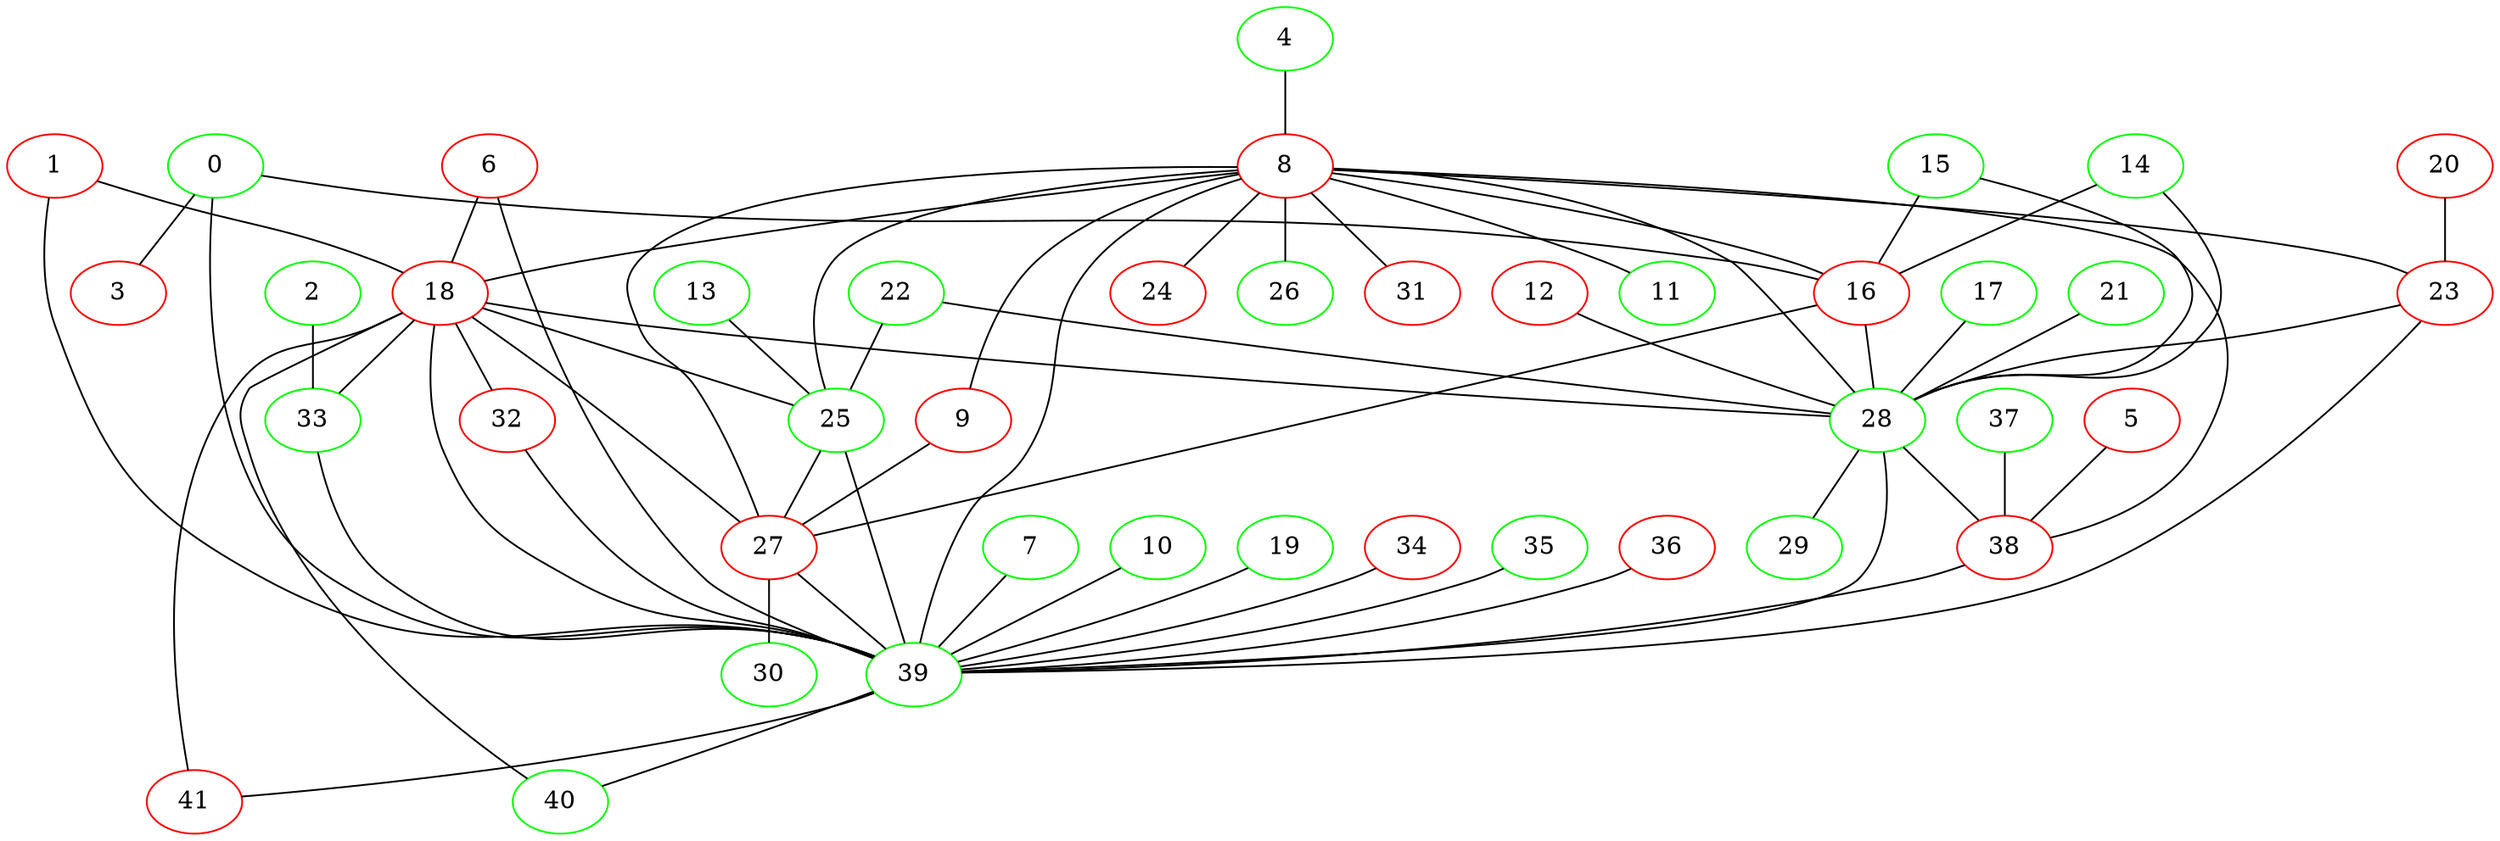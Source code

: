 strict graph A {
	graph [name=A];
	0	 [color=green];
	3	 [color=red];
	0 -- 3;
	16	 [color=red];
	0 -- 16;
	39	 [color=green];
	0 -- 39;
	1	 [color=red];
	18	 [color=red];
	1 -- 18;
	1 -- 39;
	2	 [color=green];
	33	 [color=green];
	2 -- 33;
	4	 [color=green];
	8	 [color=red];
	4 -- 8;
	5	 [color=red];
	38	 [color=red];
	5 -- 38;
	6	 [color=red];
	6 -- 18;
	6 -- 39;
	7	 [color=green];
	7 -- 39;
	9	 [color=red];
	8 -- 9;
	11	 [color=green];
	8 -- 11;
	8 -- 16;
	8 -- 18;
	23	 [color=red];
	8 -- 23;
	24	 [color=red];
	8 -- 24;
	25	 [color=green];
	8 -- 25;
	26	 [color=green];
	8 -- 26;
	27	 [color=red];
	8 -- 27;
	28	 [color=green];
	8 -- 28;
	31	 [color=red];
	8 -- 31;
	8 -- 38;
	8 -- 39;
	9 -- 27;
	10	 [color=green];
	10 -- 39;
	12	 [color=red];
	12 -- 28;
	13	 [color=green];
	13 -- 25;
	14	 [color=green];
	14 -- 16;
	14 -- 28;
	15	 [color=green];
	15 -- 16;
	15 -- 28;
	16 -- 27;
	16 -- 28;
	17	 [color=green];
	17 -- 28;
	18 -- 25;
	18 -- 27;
	18 -- 28;
	32	 [color=red];
	18 -- 32;
	18 -- 33;
	18 -- 39;
	40	 [color=green];
	18 -- 40;
	41	 [color=red];
	18 -- 41;
	19	 [color=green];
	19 -- 39;
	20	 [color=red];
	20 -- 23;
	21	 [color=green];
	21 -- 28;
	22	 [color=green];
	22 -- 25;
	22 -- 28;
	23 -- 28;
	23 -- 39;
	25 -- 27;
	25 -- 39;
	30	 [color=green];
	27 -- 30;
	27 -- 39;
	29	 [color=green];
	28 -- 29;
	28 -- 38;
	28 -- 39;
	32 -- 39;
	33 -- 39;
	34	 [color=red];
	34 -- 39;
	35	 [color=green];
	35 -- 39;
	36	 [color=red];
	36 -- 39;
	37	 [color=green];
	37 -- 38;
	38 -- 39;
	39 -- 40;
	39 -- 41;
}
